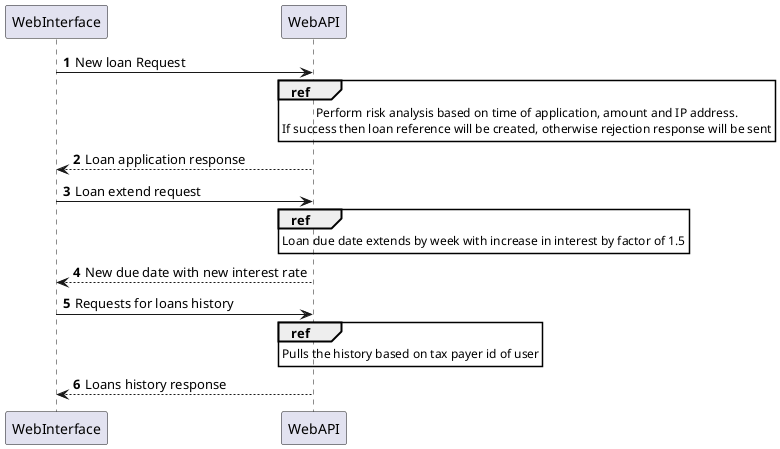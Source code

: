 @startuml
'https://plantuml.com/sequence-diagram

autonumber

WebInterface -> WebAPI: New loan Request
ref over WebAPI,WebAPI
Perform risk analysis based on time of application, amount and IP address.
If success then loan reference will be created, otherwise rejection response will be sent
end ref
WebAPI --> WebInterface : Loan application response


WebInterface -> WebAPI: Loan extend request
ref over WebAPI,WebAPI
Loan due date extends by week with increase in interest by factor of 1.5
end ref
WebAPI --> WebInterface: New due date with new interest rate


WebInterface -> WebAPI: Requests for loans history
ref over WebAPI,WebAPI
Pulls the history based on tax payer id of user
end ref
WebAPI --> WebInterface: Loans history response


@enduml